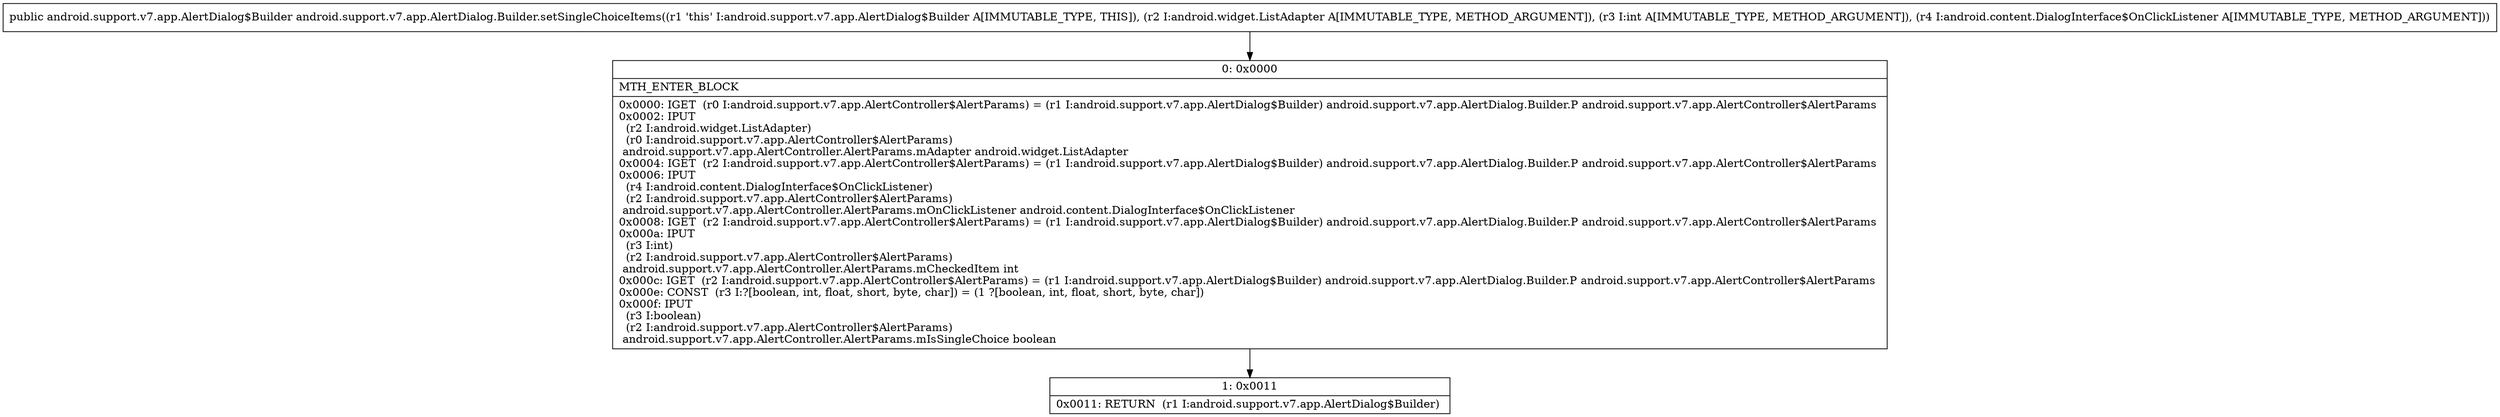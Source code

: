 digraph "CFG forandroid.support.v7.app.AlertDialog.Builder.setSingleChoiceItems(Landroid\/widget\/ListAdapter;ILandroid\/content\/DialogInterface$OnClickListener;)Landroid\/support\/v7\/app\/AlertDialog$Builder;" {
Node_0 [shape=record,label="{0\:\ 0x0000|MTH_ENTER_BLOCK\l|0x0000: IGET  (r0 I:android.support.v7.app.AlertController$AlertParams) = (r1 I:android.support.v7.app.AlertDialog$Builder) android.support.v7.app.AlertDialog.Builder.P android.support.v7.app.AlertController$AlertParams \l0x0002: IPUT  \l  (r2 I:android.widget.ListAdapter)\l  (r0 I:android.support.v7.app.AlertController$AlertParams)\l android.support.v7.app.AlertController.AlertParams.mAdapter android.widget.ListAdapter \l0x0004: IGET  (r2 I:android.support.v7.app.AlertController$AlertParams) = (r1 I:android.support.v7.app.AlertDialog$Builder) android.support.v7.app.AlertDialog.Builder.P android.support.v7.app.AlertController$AlertParams \l0x0006: IPUT  \l  (r4 I:android.content.DialogInterface$OnClickListener)\l  (r2 I:android.support.v7.app.AlertController$AlertParams)\l android.support.v7.app.AlertController.AlertParams.mOnClickListener android.content.DialogInterface$OnClickListener \l0x0008: IGET  (r2 I:android.support.v7.app.AlertController$AlertParams) = (r1 I:android.support.v7.app.AlertDialog$Builder) android.support.v7.app.AlertDialog.Builder.P android.support.v7.app.AlertController$AlertParams \l0x000a: IPUT  \l  (r3 I:int)\l  (r2 I:android.support.v7.app.AlertController$AlertParams)\l android.support.v7.app.AlertController.AlertParams.mCheckedItem int \l0x000c: IGET  (r2 I:android.support.v7.app.AlertController$AlertParams) = (r1 I:android.support.v7.app.AlertDialog$Builder) android.support.v7.app.AlertDialog.Builder.P android.support.v7.app.AlertController$AlertParams \l0x000e: CONST  (r3 I:?[boolean, int, float, short, byte, char]) = (1 ?[boolean, int, float, short, byte, char]) \l0x000f: IPUT  \l  (r3 I:boolean)\l  (r2 I:android.support.v7.app.AlertController$AlertParams)\l android.support.v7.app.AlertController.AlertParams.mIsSingleChoice boolean \l}"];
Node_1 [shape=record,label="{1\:\ 0x0011|0x0011: RETURN  (r1 I:android.support.v7.app.AlertDialog$Builder) \l}"];
MethodNode[shape=record,label="{public android.support.v7.app.AlertDialog$Builder android.support.v7.app.AlertDialog.Builder.setSingleChoiceItems((r1 'this' I:android.support.v7.app.AlertDialog$Builder A[IMMUTABLE_TYPE, THIS]), (r2 I:android.widget.ListAdapter A[IMMUTABLE_TYPE, METHOD_ARGUMENT]), (r3 I:int A[IMMUTABLE_TYPE, METHOD_ARGUMENT]), (r4 I:android.content.DialogInterface$OnClickListener A[IMMUTABLE_TYPE, METHOD_ARGUMENT])) }"];
MethodNode -> Node_0;
Node_0 -> Node_1;
}

